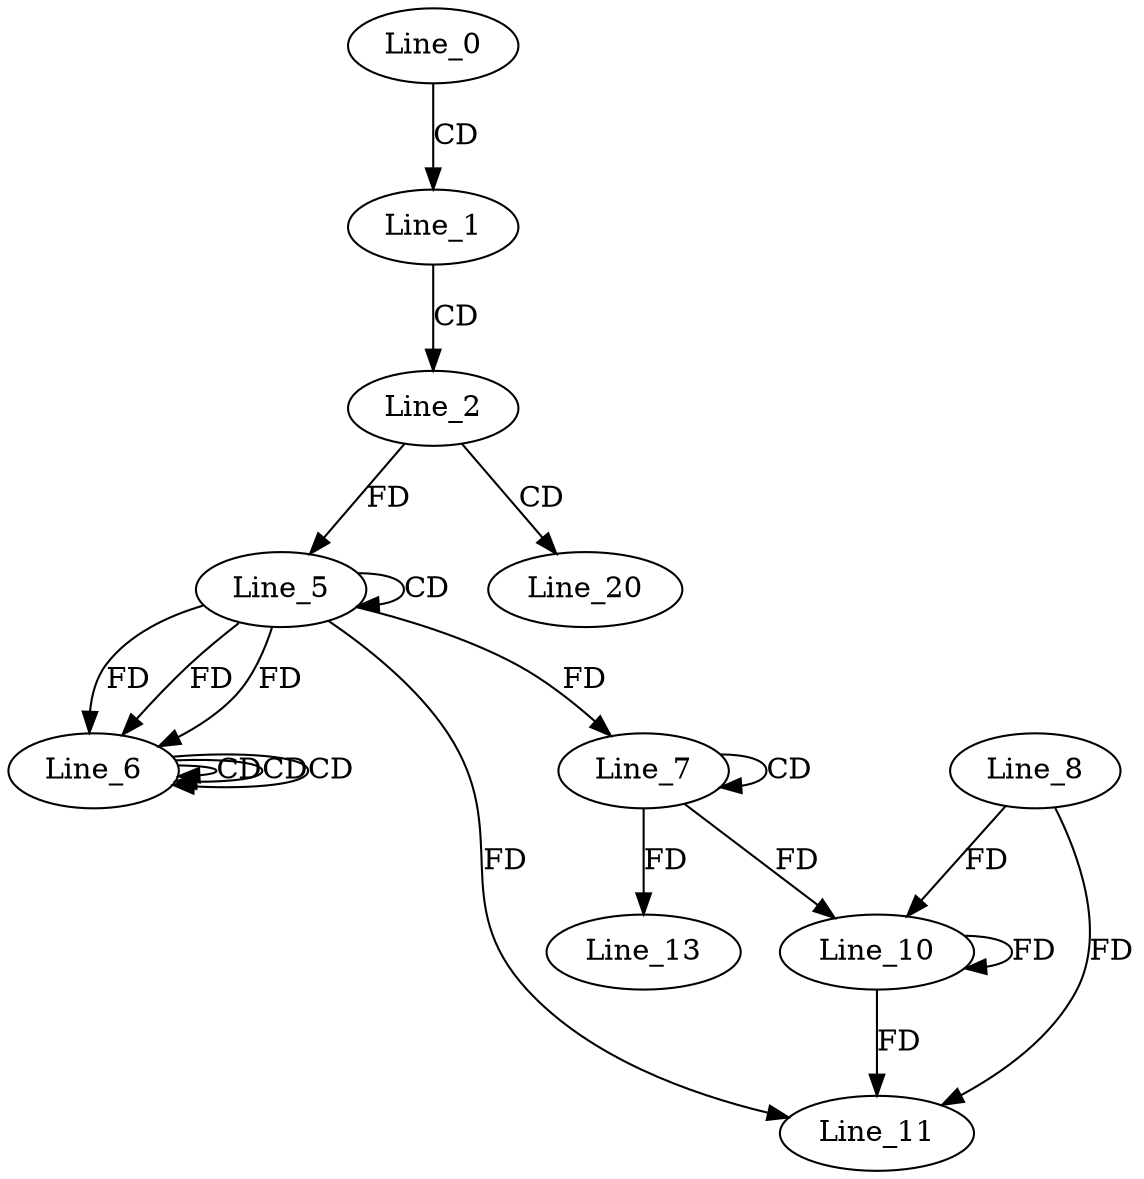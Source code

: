 digraph G {
  Line_0;
  Line_1;
  Line_2;
  Line_5;
  Line_5;
  Line_6;
  Line_6;
  Line_6;
  Line_6;
  Line_7;
  Line_7;
  Line_8;
  Line_10;
  Line_10;
  Line_11;
  Line_13;
  Line_20;
  Line_0 -> Line_1 [ label="CD" ];
  Line_1 -> Line_2 [ label="CD" ];
  Line_5 -> Line_5 [ label="CD" ];
  Line_2 -> Line_5 [ label="FD" ];
  Line_5 -> Line_6 [ label="FD" ];
  Line_6 -> Line_6 [ label="CD" ];
  Line_5 -> Line_6 [ label="FD" ];
  Line_6 -> Line_6 [ label="CD" ];
  Line_6 -> Line_6 [ label="CD" ];
  Line_5 -> Line_6 [ label="FD" ];
  Line_7 -> Line_7 [ label="CD" ];
  Line_5 -> Line_7 [ label="FD" ];
  Line_8 -> Line_10 [ label="FD" ];
  Line_10 -> Line_10 [ label="FD" ];
  Line_7 -> Line_10 [ label="FD" ];
  Line_5 -> Line_11 [ label="FD" ];
  Line_8 -> Line_11 [ label="FD" ];
  Line_10 -> Line_11 [ label="FD" ];
  Line_7 -> Line_13 [ label="FD" ];
  Line_2 -> Line_20 [ label="CD" ];
}
